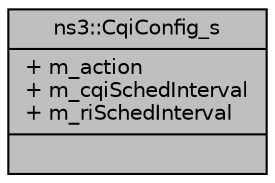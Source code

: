 digraph "ns3::CqiConfig_s"
{
  edge [fontname="Helvetica",fontsize="10",labelfontname="Helvetica",labelfontsize="10"];
  node [fontname="Helvetica",fontsize="10",shape=record];
  Node1 [label="{ns3::CqiConfig_s\n|+ m_action\l+ m_cqiSchedInterval\l+ m_riSchedInterval\l|}",height=0.2,width=0.4,color="black", fillcolor="grey75", style="filled", fontcolor="black"];
}
